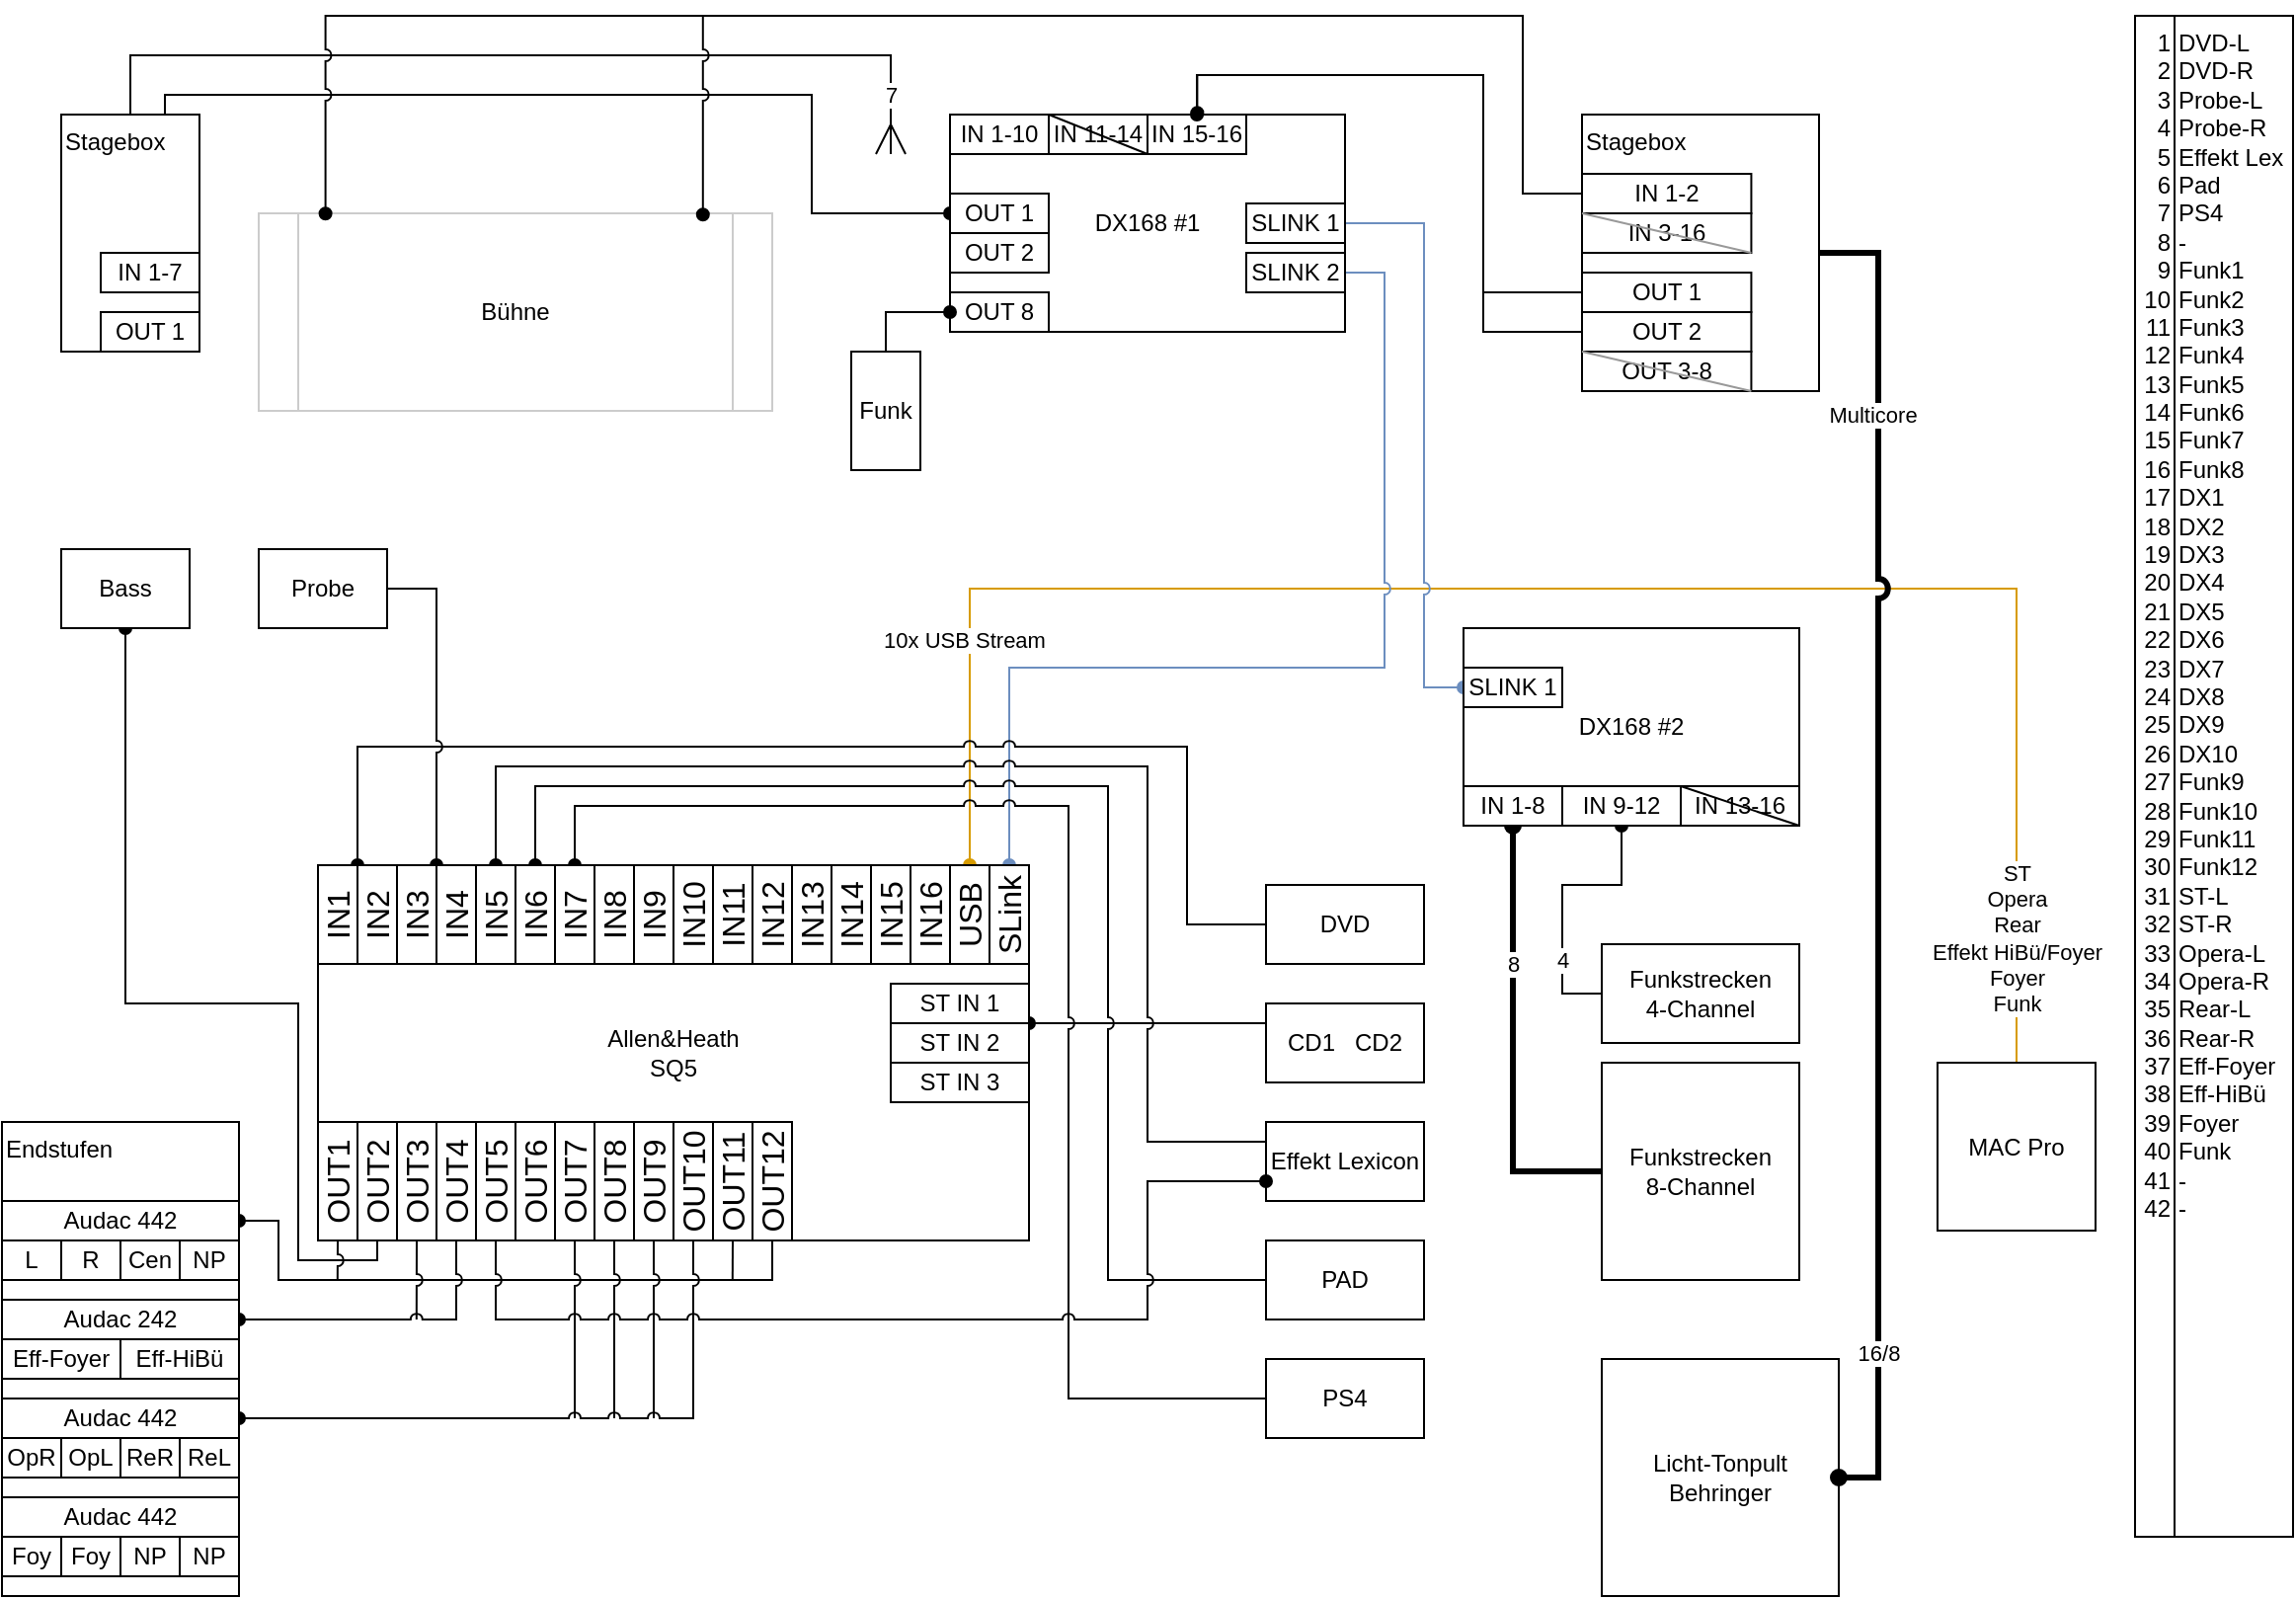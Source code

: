 <mxfile version="16.6.4" type="github">
  <diagram id="iDwHChw52MIyQ1gdxTLp" name="Page-1">
    <mxGraphModel dx="2062" dy="1122" grid="1" gridSize="10" guides="1" tooltips="1" connect="1" arrows="1" fold="1" page="1" pageScale="1" pageWidth="1169" pageHeight="827" math="0" shadow="0">
      <root>
        <mxCell id="0" />
        <mxCell id="1" parent="0" />
        <mxCell id="l0DQeBJ68RX_tayqkEdG-1" style="edgeStyle=orthogonalEdgeStyle;rounded=0;orthogonalLoop=1;jettySize=auto;html=1;exitX=0.5;exitY=1;exitDx=0;exitDy=0;endArrow=oval;endFill=1;jumpStyle=arc;entryX=1;entryY=0.5;entryDx=0;entryDy=0;" edge="1" parent="1" source="l0DQeBJ68RX_tayqkEdG-106" target="l0DQeBJ68RX_tayqkEdG-120">
          <mxGeometry relative="1" as="geometry">
            <mxPoint x="120" y="620" as="targetPoint" />
            <Array as="points">
              <mxPoint x="390" y="660" />
              <mxPoint x="140" y="660" />
              <mxPoint x="140" y="630" />
            </Array>
          </mxGeometry>
        </mxCell>
        <mxCell id="l0DQeBJ68RX_tayqkEdG-2" style="edgeStyle=orthogonalEdgeStyle;rounded=0;orthogonalLoop=1;jettySize=auto;html=1;exitX=0.5;exitY=0;exitDx=0;exitDy=0;entryX=0.5;entryY=0;entryDx=0;entryDy=0;endArrow=oval;endFill=1;fillColor=#ffe6cc;strokeColor=#d79b00;jumpStyle=arc;" edge="1" parent="1" source="l0DQeBJ68RX_tayqkEdG-22" target="l0DQeBJ68RX_tayqkEdG-94">
          <mxGeometry relative="1" as="geometry">
            <Array as="points">
              <mxPoint x="1020" y="310" />
              <mxPoint x="490" y="310" />
            </Array>
          </mxGeometry>
        </mxCell>
        <mxCell id="l0DQeBJ68RX_tayqkEdG-3" value="ST&lt;br&gt;Opera&lt;br&gt;Rear&lt;br&gt;Effekt HiBü/Foyer&lt;br&gt;Foyer&lt;br&gt;Funk" style="edgeLabel;html=1;align=center;verticalAlign=middle;resizable=0;points=[];" vertex="1" connectable="0" parent="l0DQeBJ68RX_tayqkEdG-2">
          <mxGeometry x="-0.952" y="1" relative="1" as="geometry">
            <mxPoint x="1" y="-41.55" as="offset" />
          </mxGeometry>
        </mxCell>
        <mxCell id="l0DQeBJ68RX_tayqkEdG-4" value="10x USB Stream" style="edgeLabel;html=1;align=center;verticalAlign=middle;resizable=0;points=[];" vertex="1" connectable="0" parent="l0DQeBJ68RX_tayqkEdG-2">
          <mxGeometry x="0.748" y="-3" relative="1" as="geometry">
            <mxPoint as="offset" />
          </mxGeometry>
        </mxCell>
        <mxCell id="l0DQeBJ68RX_tayqkEdG-5" style="edgeStyle=orthogonalEdgeStyle;rounded=0;orthogonalLoop=1;jettySize=auto;html=1;entryX=0.5;entryY=0;entryDx=0;entryDy=0;endArrow=oval;endFill=1;fillColor=#dae8fc;strokeColor=#6c8ebf;exitX=1;exitY=0.5;exitDx=0;exitDy=0;jumpStyle=arc;" edge="1" parent="1" source="l0DQeBJ68RX_tayqkEdG-44" target="l0DQeBJ68RX_tayqkEdG-93">
          <mxGeometry relative="1" as="geometry">
            <Array as="points">
              <mxPoint x="700" y="150" />
              <mxPoint x="700" y="350" />
              <mxPoint x="510" y="350" />
            </Array>
          </mxGeometry>
        </mxCell>
        <mxCell id="l0DQeBJ68RX_tayqkEdG-6" style="edgeStyle=orthogonalEdgeStyle;rounded=0;orthogonalLoop=1;jettySize=auto;html=1;endArrow=oval;endFill=1;fillColor=#dae8fc;strokeColor=#6c8ebf;exitX=1;exitY=0.5;exitDx=0;exitDy=0;entryX=0;entryY=0.5;entryDx=0;entryDy=0;jumpStyle=arc;" edge="1" parent="1" source="l0DQeBJ68RX_tayqkEdG-39" target="l0DQeBJ68RX_tayqkEdG-32">
          <mxGeometry relative="1" as="geometry">
            <mxPoint x="830" y="190" as="sourcePoint" />
            <mxPoint x="760" y="360" as="targetPoint" />
            <Array as="points">
              <mxPoint x="720" y="125" />
              <mxPoint x="720" y="360" />
            </Array>
          </mxGeometry>
        </mxCell>
        <mxCell id="l0DQeBJ68RX_tayqkEdG-7" style="edgeStyle=orthogonalEdgeStyle;rounded=0;orthogonalLoop=1;jettySize=auto;html=1;exitX=0;exitY=0.25;exitDx=0;exitDy=0;entryX=1;entryY=0;entryDx=0;entryDy=0;endArrow=oval;endFill=1;jumpStyle=arc;" edge="1" parent="1" source="l0DQeBJ68RX_tayqkEdG-8" target="l0DQeBJ68RX_tayqkEdG-91">
          <mxGeometry relative="1" as="geometry">
            <mxPoint x="590.0" y="520.138" as="targetPoint" />
            <Array as="points">
              <mxPoint x="550" y="530" />
              <mxPoint x="550" y="530" />
            </Array>
          </mxGeometry>
        </mxCell>
        <mxCell id="l0DQeBJ68RX_tayqkEdG-8" value="CD1&amp;nbsp; &amp;nbsp;CD2" style="rounded=0;whiteSpace=wrap;html=1;" vertex="1" parent="1">
          <mxGeometry x="640" y="520" width="80" height="40" as="geometry" />
        </mxCell>
        <mxCell id="l0DQeBJ68RX_tayqkEdG-9" style="edgeStyle=orthogonalEdgeStyle;rounded=0;orthogonalLoop=1;jettySize=auto;html=1;entryX=1;entryY=0;entryDx=0;entryDy=0;exitX=0;exitY=0.5;exitDx=0;exitDy=0;endArrow=oval;endFill=1;jumpStyle=arc;" edge="1" parent="1" source="l0DQeBJ68RX_tayqkEdG-10" target="l0DQeBJ68RX_tayqkEdG-73">
          <mxGeometry relative="1" as="geometry">
            <mxPoint x="630" y="480" as="sourcePoint" />
            <Array as="points">
              <mxPoint x="600" y="480" />
              <mxPoint x="600" y="390" />
              <mxPoint x="180" y="390" />
            </Array>
          </mxGeometry>
        </mxCell>
        <mxCell id="l0DQeBJ68RX_tayqkEdG-10" value="DVD" style="rounded=0;whiteSpace=wrap;html=1;" vertex="1" parent="1">
          <mxGeometry x="640" y="460" width="80" height="40" as="geometry" />
        </mxCell>
        <mxCell id="l0DQeBJ68RX_tayqkEdG-11" value="Licht-Tonpult&lt;br&gt;Behringer" style="rounded=0;whiteSpace=wrap;html=1;" vertex="1" parent="1">
          <mxGeometry x="810" y="700" width="120" height="120" as="geometry" />
        </mxCell>
        <mxCell id="l0DQeBJ68RX_tayqkEdG-12" style="edgeStyle=orthogonalEdgeStyle;rounded=0;orthogonalLoop=1;jettySize=auto;html=1;exitX=0.5;exitY=0;exitDx=0;exitDy=0;endArrow=ERmany;endFill=0;endSize=13;" edge="1" parent="1" source="l0DQeBJ68RX_tayqkEdG-34">
          <mxGeometry relative="1" as="geometry">
            <mxPoint x="450" y="90" as="targetPoint" />
            <Array as="points">
              <mxPoint x="65" y="40" />
              <mxPoint x="450" y="40" />
              <mxPoint x="450" y="90" />
            </Array>
          </mxGeometry>
        </mxCell>
        <mxCell id="l0DQeBJ68RX_tayqkEdG-13" value="7" style="edgeLabel;html=1;align=center;verticalAlign=middle;resizable=0;points=[];" vertex="1" connectable="0" parent="l0DQeBJ68RX_tayqkEdG-12">
          <mxGeometry x="0.91" y="-1" relative="1" as="geometry">
            <mxPoint x="1" y="-9.29" as="offset" />
          </mxGeometry>
        </mxCell>
        <mxCell id="l0DQeBJ68RX_tayqkEdG-14" style="edgeStyle=orthogonalEdgeStyle;rounded=0;orthogonalLoop=1;jettySize=auto;html=1;exitX=0.75;exitY=0;exitDx=0;exitDy=0;entryX=0;entryY=0.5;entryDx=0;entryDy=0;endArrow=oval;endFill=1;" edge="1" parent="1" source="l0DQeBJ68RX_tayqkEdG-34" target="l0DQeBJ68RX_tayqkEdG-41">
          <mxGeometry relative="1" as="geometry">
            <Array as="points">
              <mxPoint x="83" y="60" />
              <mxPoint x="410" y="60" />
              <mxPoint x="410" y="120" />
            </Array>
          </mxGeometry>
        </mxCell>
        <mxCell id="l0DQeBJ68RX_tayqkEdG-15" style="edgeStyle=orthogonalEdgeStyle;rounded=0;orthogonalLoop=1;jettySize=auto;html=1;exitX=0;exitY=0.5;exitDx=0;exitDy=0;entryX=0.5;entryY=1;entryDx=0;entryDy=0;endArrow=oval;endFill=1;strokeWidth=3;" edge="1" parent="1" source="l0DQeBJ68RX_tayqkEdG-17" target="l0DQeBJ68RX_tayqkEdG-28">
          <mxGeometry relative="1" as="geometry" />
        </mxCell>
        <mxCell id="l0DQeBJ68RX_tayqkEdG-16" value="8" style="edgeLabel;html=1;align=center;verticalAlign=middle;resizable=0;points=[];" vertex="1" connectable="0" parent="l0DQeBJ68RX_tayqkEdG-15">
          <mxGeometry x="0.368" relative="1" as="geometry">
            <mxPoint as="offset" />
          </mxGeometry>
        </mxCell>
        <mxCell id="l0DQeBJ68RX_tayqkEdG-17" value="Funkstrecken&lt;br&gt;8-Channel" style="rounded=0;whiteSpace=wrap;html=1;" vertex="1" parent="1">
          <mxGeometry x="810" y="550" width="100" height="110" as="geometry" />
        </mxCell>
        <mxCell id="l0DQeBJ68RX_tayqkEdG-18" style="edgeStyle=orthogonalEdgeStyle;rounded=0;orthogonalLoop=1;jettySize=auto;html=1;exitX=0;exitY=0.25;exitDx=0;exitDy=0;entryX=0.5;entryY=0;entryDx=0;entryDy=0;endArrow=oval;endFill=1;jumpStyle=arc;" edge="1" parent="1" source="l0DQeBJ68RX_tayqkEdG-19" target="l0DQeBJ68RX_tayqkEdG-77">
          <mxGeometry relative="1" as="geometry">
            <Array as="points">
              <mxPoint x="580" y="590" />
              <mxPoint x="580" y="400" />
              <mxPoint x="250" y="400" />
            </Array>
          </mxGeometry>
        </mxCell>
        <mxCell id="l0DQeBJ68RX_tayqkEdG-19" value="Effekt Lexicon" style="rounded=0;whiteSpace=wrap;html=1;" vertex="1" parent="1">
          <mxGeometry x="640" y="580" width="80" height="40" as="geometry" />
        </mxCell>
        <mxCell id="l0DQeBJ68RX_tayqkEdG-20" style="edgeStyle=orthogonalEdgeStyle;rounded=0;orthogonalLoop=1;jettySize=auto;html=1;exitX=0;exitY=0.5;exitDx=0;exitDy=0;endArrow=oval;endFill=1;jumpStyle=arc;entryX=0.5;entryY=0;entryDx=0;entryDy=0;" edge="1" parent="1" source="l0DQeBJ68RX_tayqkEdG-21" target="l0DQeBJ68RX_tayqkEdG-78">
          <mxGeometry relative="1" as="geometry">
            <mxPoint x="230" y="440" as="targetPoint" />
            <Array as="points">
              <mxPoint x="560" y="660" />
              <mxPoint x="560" y="410" />
              <mxPoint x="270" y="410" />
            </Array>
          </mxGeometry>
        </mxCell>
        <mxCell id="l0DQeBJ68RX_tayqkEdG-21" value="PAD" style="rounded=0;whiteSpace=wrap;html=1;" vertex="1" parent="1">
          <mxGeometry x="640" y="640" width="80" height="40" as="geometry" />
        </mxCell>
        <mxCell id="l0DQeBJ68RX_tayqkEdG-22" value="MAC Pro" style="rounded=0;whiteSpace=wrap;html=1;" vertex="1" parent="1">
          <mxGeometry x="980" y="550" width="80" height="85" as="geometry" />
        </mxCell>
        <mxCell id="l0DQeBJ68RX_tayqkEdG-23" style="edgeStyle=orthogonalEdgeStyle;rounded=0;orthogonalLoop=1;jettySize=auto;html=1;exitX=0;exitY=0.5;exitDx=0;exitDy=0;entryX=0.5;entryY=1;entryDx=0;entryDy=0;endArrow=oval;endFill=1;" edge="1" parent="1" source="l0DQeBJ68RX_tayqkEdG-25" target="l0DQeBJ68RX_tayqkEdG-29">
          <mxGeometry relative="1" as="geometry" />
        </mxCell>
        <mxCell id="l0DQeBJ68RX_tayqkEdG-24" value="4" style="edgeLabel;html=1;align=center;verticalAlign=middle;resizable=0;points=[];" vertex="1" connectable="0" parent="l0DQeBJ68RX_tayqkEdG-23">
          <mxGeometry x="-0.444" relative="1" as="geometry">
            <mxPoint as="offset" />
          </mxGeometry>
        </mxCell>
        <mxCell id="l0DQeBJ68RX_tayqkEdG-25" value="Funkstrecken&lt;br&gt;4-Channel" style="rounded=0;whiteSpace=wrap;html=1;" vertex="1" parent="1">
          <mxGeometry x="810" y="490" width="100" height="50" as="geometry" />
        </mxCell>
        <mxCell id="l0DQeBJ68RX_tayqkEdG-26" value="" style="group" vertex="1" connectable="0" parent="1">
          <mxGeometry x="740" y="330" width="170" height="100" as="geometry" />
        </mxCell>
        <mxCell id="l0DQeBJ68RX_tayqkEdG-27" value="DX168 #2" style="rounded=0;whiteSpace=wrap;html=1;" vertex="1" parent="l0DQeBJ68RX_tayqkEdG-26">
          <mxGeometry width="170" height="100" as="geometry" />
        </mxCell>
        <mxCell id="l0DQeBJ68RX_tayqkEdG-28" value="IN 1-8" style="rounded=0;whiteSpace=wrap;html=1;" vertex="1" parent="l0DQeBJ68RX_tayqkEdG-26">
          <mxGeometry y="80" width="50" height="20" as="geometry" />
        </mxCell>
        <mxCell id="l0DQeBJ68RX_tayqkEdG-29" value="IN 9-12" style="rounded=0;whiteSpace=wrap;html=1;" vertex="1" parent="l0DQeBJ68RX_tayqkEdG-26">
          <mxGeometry x="50" y="80" width="60" height="20" as="geometry" />
        </mxCell>
        <mxCell id="l0DQeBJ68RX_tayqkEdG-30" value="IN 13-16" style="rounded=0;whiteSpace=wrap;html=1;" vertex="1" parent="l0DQeBJ68RX_tayqkEdG-26">
          <mxGeometry x="110" y="80" width="60" height="20" as="geometry" />
        </mxCell>
        <mxCell id="l0DQeBJ68RX_tayqkEdG-31" value="" style="endArrow=none;html=1;exitX=1;exitY=1;exitDx=0;exitDy=0;" edge="1" parent="l0DQeBJ68RX_tayqkEdG-26" source="l0DQeBJ68RX_tayqkEdG-30">
          <mxGeometry width="50" height="50" relative="1" as="geometry">
            <mxPoint x="60" y="130" as="sourcePoint" />
            <mxPoint x="110" y="80" as="targetPoint" />
          </mxGeometry>
        </mxCell>
        <mxCell id="l0DQeBJ68RX_tayqkEdG-32" value="SLINK 1" style="rounded=0;whiteSpace=wrap;html=1;" vertex="1" parent="l0DQeBJ68RX_tayqkEdG-26">
          <mxGeometry y="20" width="50" height="20" as="geometry" />
        </mxCell>
        <mxCell id="l0DQeBJ68RX_tayqkEdG-33" value="" style="group;align=left;verticalAlign=top;" vertex="1" connectable="0" parent="1">
          <mxGeometry x="30" y="70" width="70" height="120" as="geometry" />
        </mxCell>
        <mxCell id="l0DQeBJ68RX_tayqkEdG-34" value="Stagebox" style="rounded=0;whiteSpace=wrap;html=1;align=left;verticalAlign=top;" vertex="1" parent="l0DQeBJ68RX_tayqkEdG-33">
          <mxGeometry width="70" height="120" as="geometry" />
        </mxCell>
        <mxCell id="l0DQeBJ68RX_tayqkEdG-35" value="OUT 1" style="rounded=0;whiteSpace=wrap;html=1;" vertex="1" parent="l0DQeBJ68RX_tayqkEdG-33">
          <mxGeometry x="20" y="100" width="50" height="20" as="geometry" />
        </mxCell>
        <mxCell id="l0DQeBJ68RX_tayqkEdG-36" value="IN 1-7" style="rounded=0;whiteSpace=wrap;html=1;" vertex="1" parent="l0DQeBJ68RX_tayqkEdG-33">
          <mxGeometry x="20" y="70" width="50" height="20" as="geometry" />
        </mxCell>
        <mxCell id="l0DQeBJ68RX_tayqkEdG-37" value="Bühne" style="shape=process;whiteSpace=wrap;html=1;backgroundOutline=1;size=0.077;strokeColor=#CCCCCC;" vertex="1" parent="1">
          <mxGeometry x="130" y="120" width="260" height="100" as="geometry" />
        </mxCell>
        <mxCell id="l0DQeBJ68RX_tayqkEdG-38" value="" style="group" vertex="1" connectable="0" parent="1">
          <mxGeometry x="480" y="70" width="200" height="110" as="geometry" />
        </mxCell>
        <mxCell id="l0DQeBJ68RX_tayqkEdG-39" value="DX168 #1" style="rounded=0;whiteSpace=wrap;html=1;" vertex="1" parent="l0DQeBJ68RX_tayqkEdG-38">
          <mxGeometry width="200" height="110" as="geometry" />
        </mxCell>
        <mxCell id="l0DQeBJ68RX_tayqkEdG-40" value="IN 1-10" style="rounded=0;whiteSpace=wrap;html=1;" vertex="1" parent="l0DQeBJ68RX_tayqkEdG-38">
          <mxGeometry width="50" height="20" as="geometry" />
        </mxCell>
        <mxCell id="l0DQeBJ68RX_tayqkEdG-41" value="OUT 1" style="rounded=0;whiteSpace=wrap;html=1;" vertex="1" parent="l0DQeBJ68RX_tayqkEdG-38">
          <mxGeometry y="40" width="50" height="20" as="geometry" />
        </mxCell>
        <mxCell id="l0DQeBJ68RX_tayqkEdG-42" value="OUT 2" style="rounded=0;whiteSpace=wrap;html=1;" vertex="1" parent="l0DQeBJ68RX_tayqkEdG-38">
          <mxGeometry y="60" width="50" height="20" as="geometry" />
        </mxCell>
        <mxCell id="l0DQeBJ68RX_tayqkEdG-43" value="OUT 8" style="rounded=0;whiteSpace=wrap;html=1;" vertex="1" parent="l0DQeBJ68RX_tayqkEdG-38">
          <mxGeometry y="90" width="50" height="20" as="geometry" />
        </mxCell>
        <mxCell id="l0DQeBJ68RX_tayqkEdG-44" value="SLINK 2" style="rounded=0;whiteSpace=wrap;html=1;" vertex="1" parent="l0DQeBJ68RX_tayqkEdG-38">
          <mxGeometry x="150" y="70" width="50" height="20" as="geometry" />
        </mxCell>
        <mxCell id="l0DQeBJ68RX_tayqkEdG-45" value="SLINK 1" style="rounded=0;whiteSpace=wrap;html=1;" vertex="1" parent="l0DQeBJ68RX_tayqkEdG-38">
          <mxGeometry x="150" y="45" width="50" height="20" as="geometry" />
        </mxCell>
        <mxCell id="l0DQeBJ68RX_tayqkEdG-46" value="IN 11-14" style="rounded=0;whiteSpace=wrap;html=1;" vertex="1" parent="l0DQeBJ68RX_tayqkEdG-38">
          <mxGeometry x="50" width="50" height="20" as="geometry" />
        </mxCell>
        <mxCell id="l0DQeBJ68RX_tayqkEdG-47" value="" style="endArrow=none;html=1;entryX=1;entryY=1;entryDx=0;entryDy=0;exitX=0;exitY=0;exitDx=0;exitDy=0;" edge="1" parent="l0DQeBJ68RX_tayqkEdG-38" source="l0DQeBJ68RX_tayqkEdG-46" target="l0DQeBJ68RX_tayqkEdG-46">
          <mxGeometry width="50" height="50" relative="1" as="geometry">
            <mxPoint x="80" y="-40" as="sourcePoint" />
            <mxPoint x="100" as="targetPoint" />
          </mxGeometry>
        </mxCell>
        <mxCell id="l0DQeBJ68RX_tayqkEdG-48" value="IN 15-16" style="rounded=0;whiteSpace=wrap;html=1;" vertex="1" parent="l0DQeBJ68RX_tayqkEdG-38">
          <mxGeometry x="100" width="50" height="20" as="geometry" />
        </mxCell>
        <mxCell id="l0DQeBJ68RX_tayqkEdG-49" style="edgeStyle=orthogonalEdgeStyle;rounded=0;orthogonalLoop=1;jettySize=auto;html=1;exitX=0.5;exitY=0;exitDx=0;exitDy=0;entryX=0;entryY=0.5;entryDx=0;entryDy=0;endArrow=oval;endFill=1;" edge="1" parent="1" source="l0DQeBJ68RX_tayqkEdG-50" target="l0DQeBJ68RX_tayqkEdG-43">
          <mxGeometry relative="1" as="geometry">
            <Array as="points">
              <mxPoint x="448" y="170" />
            </Array>
          </mxGeometry>
        </mxCell>
        <mxCell id="l0DQeBJ68RX_tayqkEdG-50" value="Funk" style="rounded=0;whiteSpace=wrap;html=1;align=center;" vertex="1" parent="1">
          <mxGeometry x="430" y="190" width="35" height="60" as="geometry" />
        </mxCell>
        <mxCell id="l0DQeBJ68RX_tayqkEdG-51" value="" style="group" vertex="1" connectable="0" parent="1">
          <mxGeometry x="800" y="70" width="120" height="140" as="geometry" />
        </mxCell>
        <mxCell id="l0DQeBJ68RX_tayqkEdG-52" value="Stagebox" style="rounded=0;whiteSpace=wrap;html=1;align=left;verticalAlign=top;" vertex="1" parent="l0DQeBJ68RX_tayqkEdG-51">
          <mxGeometry width="120" height="140" as="geometry" />
        </mxCell>
        <mxCell id="l0DQeBJ68RX_tayqkEdG-53" value="OUT 2" style="rounded=0;whiteSpace=wrap;html=1;" vertex="1" parent="l0DQeBJ68RX_tayqkEdG-51">
          <mxGeometry x="-0.004" y="100" width="85.714" height="20" as="geometry" />
        </mxCell>
        <mxCell id="l0DQeBJ68RX_tayqkEdG-54" value="IN 3-16" style="rounded=0;whiteSpace=wrap;html=1;" vertex="1" parent="l0DQeBJ68RX_tayqkEdG-51">
          <mxGeometry x="-0.004" y="50" width="85.714" height="20" as="geometry" />
        </mxCell>
        <mxCell id="l0DQeBJ68RX_tayqkEdG-55" value="OUT 1" style="rounded=0;whiteSpace=wrap;html=1;" vertex="1" parent="l0DQeBJ68RX_tayqkEdG-51">
          <mxGeometry x="-0.004" y="80" width="85.714" height="20" as="geometry" />
        </mxCell>
        <mxCell id="l0DQeBJ68RX_tayqkEdG-56" value="IN 1-2" style="rounded=0;whiteSpace=wrap;html=1;" vertex="1" parent="l0DQeBJ68RX_tayqkEdG-51">
          <mxGeometry x="-0.004" y="30" width="85.714" height="20" as="geometry" />
        </mxCell>
        <mxCell id="l0DQeBJ68RX_tayqkEdG-57" value="OUT 3-8" style="rounded=0;whiteSpace=wrap;html=1;" vertex="1" parent="l0DQeBJ68RX_tayqkEdG-51">
          <mxGeometry x="-0.004" y="120" width="85.714" height="20" as="geometry" />
        </mxCell>
        <mxCell id="l0DQeBJ68RX_tayqkEdG-58" value="" style="endArrow=none;html=1;strokeWidth=1;exitX=1;exitY=1;exitDx=0;exitDy=0;entryX=0;entryY=0;entryDx=0;entryDy=0;strokeColor=#999999;" edge="1" parent="l0DQeBJ68RX_tayqkEdG-51">
          <mxGeometry width="50" height="50" relative="1" as="geometry">
            <mxPoint x="85.71" y="70" as="sourcePoint" />
            <mxPoint x="-0.004" y="50" as="targetPoint" />
          </mxGeometry>
        </mxCell>
        <mxCell id="l0DQeBJ68RX_tayqkEdG-59" value="" style="endArrow=none;html=1;strokeWidth=1;exitX=1;exitY=1;exitDx=0;exitDy=0;entryX=0;entryY=0;entryDx=0;entryDy=0;strokeColor=#999999;" edge="1" parent="l0DQeBJ68RX_tayqkEdG-51">
          <mxGeometry width="50" height="50" relative="1" as="geometry">
            <mxPoint x="85.71" y="140" as="sourcePoint" />
            <mxPoint x="-0.004" y="120" as="targetPoint" />
          </mxGeometry>
        </mxCell>
        <mxCell id="l0DQeBJ68RX_tayqkEdG-60" style="edgeStyle=orthogonalEdgeStyle;rounded=0;jumpStyle=arc;orthogonalLoop=1;jettySize=auto;html=1;exitX=1;exitY=0.5;exitDx=0;exitDy=0;entryX=1;entryY=0.5;entryDx=0;entryDy=0;endArrow=oval;endFill=1;strokeWidth=3;" edge="1" parent="1" source="l0DQeBJ68RX_tayqkEdG-52" target="l0DQeBJ68RX_tayqkEdG-11">
          <mxGeometry relative="1" as="geometry">
            <Array as="points">
              <mxPoint x="950" y="140" />
              <mxPoint x="950" y="760" />
            </Array>
          </mxGeometry>
        </mxCell>
        <mxCell id="l0DQeBJ68RX_tayqkEdG-61" value="16/8" style="edgeLabel;html=1;align=center;verticalAlign=middle;resizable=0;points=[];" vertex="1" connectable="0" parent="l0DQeBJ68RX_tayqkEdG-60">
          <mxGeometry x="0.75" relative="1" as="geometry">
            <mxPoint as="offset" />
          </mxGeometry>
        </mxCell>
        <mxCell id="l0DQeBJ68RX_tayqkEdG-62" value="Multicore" style="edgeLabel;html=1;align=center;verticalAlign=middle;resizable=0;points=[];" vertex="1" connectable="0" parent="l0DQeBJ68RX_tayqkEdG-60">
          <mxGeometry x="-0.665" y="-3" relative="1" as="geometry">
            <mxPoint as="offset" />
          </mxGeometry>
        </mxCell>
        <mxCell id="l0DQeBJ68RX_tayqkEdG-63" style="edgeStyle=orthogonalEdgeStyle;rounded=0;jumpStyle=arc;orthogonalLoop=1;jettySize=auto;html=1;exitX=0;exitY=0.5;exitDx=0;exitDy=0;entryX=0.5;entryY=0;entryDx=0;entryDy=0;endArrow=oval;endFill=1;endSize=6;strokeWidth=1;" edge="1" parent="1" source="l0DQeBJ68RX_tayqkEdG-55" target="l0DQeBJ68RX_tayqkEdG-48">
          <mxGeometry relative="1" as="geometry">
            <Array as="points">
              <mxPoint x="750" y="160" />
              <mxPoint x="750" y="50" />
              <mxPoint x="605" y="50" />
            </Array>
          </mxGeometry>
        </mxCell>
        <mxCell id="l0DQeBJ68RX_tayqkEdG-64" style="edgeStyle=orthogonalEdgeStyle;rounded=0;jumpStyle=arc;orthogonalLoop=1;jettySize=auto;html=1;exitX=0;exitY=0.5;exitDx=0;exitDy=0;entryX=0.626;entryY=-0.008;entryDx=0;entryDy=0;entryPerimeter=0;endArrow=oval;endFill=1;endSize=6;strokeWidth=1;" edge="1" parent="1" source="l0DQeBJ68RX_tayqkEdG-53" target="l0DQeBJ68RX_tayqkEdG-39">
          <mxGeometry relative="1" as="geometry">
            <Array as="points">
              <mxPoint x="750" y="180" />
              <mxPoint x="750" y="50" />
              <mxPoint x="605" y="50" />
            </Array>
          </mxGeometry>
        </mxCell>
        <mxCell id="l0DQeBJ68RX_tayqkEdG-65" style="edgeStyle=orthogonalEdgeStyle;rounded=0;jumpStyle=arc;orthogonalLoop=1;jettySize=auto;html=1;exitX=0;exitY=0.5;exitDx=0;exitDy=0;entryX=0.865;entryY=0.006;entryDx=0;entryDy=0;entryPerimeter=0;endArrow=oval;endFill=1;endSize=6;strokeWidth=1;" edge="1" parent="1" source="l0DQeBJ68RX_tayqkEdG-56" target="l0DQeBJ68RX_tayqkEdG-37">
          <mxGeometry relative="1" as="geometry">
            <Array as="points">
              <mxPoint x="770" y="110" />
              <mxPoint x="770" y="20" />
              <mxPoint x="355" y="20" />
            </Array>
          </mxGeometry>
        </mxCell>
        <mxCell id="l0DQeBJ68RX_tayqkEdG-66" style="edgeStyle=orthogonalEdgeStyle;rounded=0;jumpStyle=arc;orthogonalLoop=1;jettySize=auto;html=1;exitX=0;exitY=0.5;exitDx=0;exitDy=0;entryX=0.13;entryY=0.001;entryDx=0;entryDy=0;entryPerimeter=0;endArrow=oval;endFill=1;endSize=6;strokeColor=#000000;strokeWidth=1;" edge="1" parent="1" source="l0DQeBJ68RX_tayqkEdG-56" target="l0DQeBJ68RX_tayqkEdG-37">
          <mxGeometry relative="1" as="geometry">
            <Array as="points">
              <mxPoint x="770" y="110" />
              <mxPoint x="770" y="20" />
              <mxPoint x="164" y="20" />
            </Array>
          </mxGeometry>
        </mxCell>
        <mxCell id="l0DQeBJ68RX_tayqkEdG-67" style="edgeStyle=orthogonalEdgeStyle;rounded=0;jumpStyle=arc;orthogonalLoop=1;jettySize=auto;html=1;exitX=0;exitY=0.5;exitDx=0;exitDy=0;entryX=0.5;entryY=0;entryDx=0;entryDy=0;endArrow=oval;endFill=1;endSize=6;strokeColor=#000000;strokeWidth=1;" edge="1" parent="1" source="l0DQeBJ68RX_tayqkEdG-68" target="l0DQeBJ68RX_tayqkEdG-79">
          <mxGeometry relative="1" as="geometry">
            <Array as="points">
              <mxPoint x="540" y="720" />
              <mxPoint x="540" y="420" />
              <mxPoint x="290" y="420" />
            </Array>
          </mxGeometry>
        </mxCell>
        <mxCell id="l0DQeBJ68RX_tayqkEdG-68" value="PS4" style="rounded=0;whiteSpace=wrap;html=1;" vertex="1" parent="1">
          <mxGeometry x="640" y="700" width="80" height="40" as="geometry" />
        </mxCell>
        <mxCell id="l0DQeBJ68RX_tayqkEdG-69" style="edgeStyle=orthogonalEdgeStyle;rounded=0;jumpStyle=arc;orthogonalLoop=1;jettySize=auto;html=1;exitX=1;exitY=0.5;exitDx=0;exitDy=0;entryX=0;entryY=0;entryDx=0;entryDy=0;endArrow=oval;endFill=1;endSize=6;strokeColor=#000000;strokeWidth=1;" edge="1" parent="1" source="l0DQeBJ68RX_tayqkEdG-70" target="l0DQeBJ68RX_tayqkEdG-76">
          <mxGeometry relative="1" as="geometry" />
        </mxCell>
        <mxCell id="l0DQeBJ68RX_tayqkEdG-70" value="Probe" style="rounded=0;whiteSpace=wrap;html=1;" vertex="1" parent="1">
          <mxGeometry x="130" y="290" width="65" height="40" as="geometry" />
        </mxCell>
        <mxCell id="l0DQeBJ68RX_tayqkEdG-71" value="" style="group" vertex="1" connectable="0" parent="1">
          <mxGeometry x="160" y="450" width="360" height="190" as="geometry" />
        </mxCell>
        <mxCell id="l0DQeBJ68RX_tayqkEdG-72" value="Allen&amp;amp;Heath&lt;br&gt;SQ5" style="rounded=0;whiteSpace=wrap;html=1;" vertex="1" parent="l0DQeBJ68RX_tayqkEdG-71">
          <mxGeometry width="360" height="190" as="geometry" />
        </mxCell>
        <mxCell id="l0DQeBJ68RX_tayqkEdG-73" value="&lt;font size=&quot;3&quot;&gt;IN1&lt;/font&gt;" style="rounded=0;whiteSpace=wrap;html=1;rotation=0;rotatable=1;horizontal=0;" vertex="1" parent="l0DQeBJ68RX_tayqkEdG-71">
          <mxGeometry width="20" height="50" as="geometry" />
        </mxCell>
        <mxCell id="l0DQeBJ68RX_tayqkEdG-74" value="&lt;font size=&quot;3&quot;&gt;IN2&lt;/font&gt;" style="rounded=0;whiteSpace=wrap;html=1;rotation=0;rotatable=1;horizontal=0;" vertex="1" parent="l0DQeBJ68RX_tayqkEdG-71">
          <mxGeometry x="20" width="20" height="50" as="geometry" />
        </mxCell>
        <mxCell id="l0DQeBJ68RX_tayqkEdG-75" value="&lt;font size=&quot;3&quot;&gt;IN3&lt;br&gt;&lt;/font&gt;" style="rounded=0;whiteSpace=wrap;html=1;rotation=0;rotatable=1;horizontal=0;" vertex="1" parent="l0DQeBJ68RX_tayqkEdG-71">
          <mxGeometry x="40" width="20" height="50" as="geometry" />
        </mxCell>
        <mxCell id="l0DQeBJ68RX_tayqkEdG-76" value="&lt;font size=&quot;3&quot;&gt;IN4&lt;/font&gt;" style="rounded=0;whiteSpace=wrap;html=1;rotation=0;rotatable=1;horizontal=0;" vertex="1" parent="l0DQeBJ68RX_tayqkEdG-71">
          <mxGeometry x="60" width="20" height="50" as="geometry" />
        </mxCell>
        <mxCell id="l0DQeBJ68RX_tayqkEdG-77" value="&lt;font size=&quot;3&quot;&gt;IN5&lt;br&gt;&lt;/font&gt;" style="rounded=0;whiteSpace=wrap;html=1;rotation=0;rotatable=1;horizontal=0;" vertex="1" parent="l0DQeBJ68RX_tayqkEdG-71">
          <mxGeometry x="80" width="20" height="50" as="geometry" />
        </mxCell>
        <mxCell id="l0DQeBJ68RX_tayqkEdG-78" value="&lt;font size=&quot;3&quot;&gt;IN6&lt;/font&gt;" style="rounded=0;whiteSpace=wrap;html=1;rotation=0;rotatable=1;horizontal=0;" vertex="1" parent="l0DQeBJ68RX_tayqkEdG-71">
          <mxGeometry x="100" width="20" height="50" as="geometry" />
        </mxCell>
        <mxCell id="l0DQeBJ68RX_tayqkEdG-79" value="&lt;font size=&quot;3&quot;&gt;IN7&lt;/font&gt;" style="rounded=0;whiteSpace=wrap;html=1;rotation=0;rotatable=1;horizontal=0;" vertex="1" parent="l0DQeBJ68RX_tayqkEdG-71">
          <mxGeometry x="120" width="20" height="50" as="geometry" />
        </mxCell>
        <mxCell id="l0DQeBJ68RX_tayqkEdG-80" value="&lt;font size=&quot;3&quot;&gt;IN8&lt;/font&gt;" style="rounded=0;whiteSpace=wrap;html=1;rotation=0;rotatable=1;horizontal=0;" vertex="1" parent="l0DQeBJ68RX_tayqkEdG-71">
          <mxGeometry x="140" width="20" height="50" as="geometry" />
        </mxCell>
        <mxCell id="l0DQeBJ68RX_tayqkEdG-81" value="&lt;font size=&quot;3&quot;&gt;IN9&lt;/font&gt;" style="rounded=0;whiteSpace=wrap;html=1;rotation=0;rotatable=1;horizontal=0;" vertex="1" parent="l0DQeBJ68RX_tayqkEdG-71">
          <mxGeometry x="160" width="20" height="50" as="geometry" />
        </mxCell>
        <mxCell id="l0DQeBJ68RX_tayqkEdG-82" value="&lt;font size=&quot;3&quot;&gt;IN10&lt;br&gt;&lt;/font&gt;" style="rounded=0;whiteSpace=wrap;html=1;rotation=0;rotatable=1;horizontal=0;" vertex="1" parent="l0DQeBJ68RX_tayqkEdG-71">
          <mxGeometry x="180" width="20" height="50" as="geometry" />
        </mxCell>
        <mxCell id="l0DQeBJ68RX_tayqkEdG-83" value="&lt;font size=&quot;3&quot;&gt;IN11&lt;/font&gt;" style="rounded=0;whiteSpace=wrap;html=1;rotation=0;rotatable=1;horizontal=0;" vertex="1" parent="l0DQeBJ68RX_tayqkEdG-71">
          <mxGeometry x="200" width="20" height="50" as="geometry" />
        </mxCell>
        <mxCell id="l0DQeBJ68RX_tayqkEdG-84" value="&lt;font size=&quot;3&quot;&gt;IN12&lt;/font&gt;" style="rounded=0;whiteSpace=wrap;html=1;rotation=0;rotatable=1;horizontal=0;" vertex="1" parent="l0DQeBJ68RX_tayqkEdG-71">
          <mxGeometry x="220" width="20" height="50" as="geometry" />
        </mxCell>
        <mxCell id="l0DQeBJ68RX_tayqkEdG-85" value="&lt;font size=&quot;3&quot;&gt;IN13&lt;/font&gt;" style="rounded=0;whiteSpace=wrap;html=1;rotation=0;rotatable=1;horizontal=0;" vertex="1" parent="l0DQeBJ68RX_tayqkEdG-71">
          <mxGeometry x="240" width="20" height="50" as="geometry" />
        </mxCell>
        <mxCell id="l0DQeBJ68RX_tayqkEdG-86" value="&lt;font size=&quot;3&quot;&gt;IN14&lt;br&gt;&lt;/font&gt;" style="rounded=0;whiteSpace=wrap;html=1;rotation=0;rotatable=1;horizontal=0;" vertex="1" parent="l0DQeBJ68RX_tayqkEdG-71">
          <mxGeometry x="260" width="20" height="50" as="geometry" />
        </mxCell>
        <mxCell id="l0DQeBJ68RX_tayqkEdG-87" value="&lt;font size=&quot;3&quot;&gt;IN15&lt;/font&gt;" style="rounded=0;whiteSpace=wrap;html=1;rotation=0;rotatable=1;horizontal=0;" vertex="1" parent="l0DQeBJ68RX_tayqkEdG-71">
          <mxGeometry x="280" width="20" height="50" as="geometry" />
        </mxCell>
        <mxCell id="l0DQeBJ68RX_tayqkEdG-88" value="&lt;font size=&quot;3&quot;&gt;IN16&lt;/font&gt;" style="rounded=0;whiteSpace=wrap;html=1;rotation=0;rotatable=1;horizontal=0;" vertex="1" parent="l0DQeBJ68RX_tayqkEdG-71">
          <mxGeometry x="300" width="20" height="50" as="geometry" />
        </mxCell>
        <mxCell id="l0DQeBJ68RX_tayqkEdG-89" style="edgeStyle=orthogonalEdgeStyle;rounded=0;orthogonalLoop=1;jettySize=auto;html=1;exitX=1;exitY=1;exitDx=0;exitDy=0;entryX=1;entryY=0;entryDx=0;entryDy=0;endArrow=oval;endFill=1;" edge="1" parent="l0DQeBJ68RX_tayqkEdG-71" source="l0DQeBJ68RX_tayqkEdG-90" target="l0DQeBJ68RX_tayqkEdG-91">
          <mxGeometry relative="1" as="geometry" />
        </mxCell>
        <mxCell id="l0DQeBJ68RX_tayqkEdG-90" value="ST IN 1" style="rounded=0;whiteSpace=wrap;html=1;" vertex="1" parent="l0DQeBJ68RX_tayqkEdG-71">
          <mxGeometry x="290" y="60" width="70" height="20" as="geometry" />
        </mxCell>
        <mxCell id="l0DQeBJ68RX_tayqkEdG-91" value="ST IN 2" style="rounded=0;whiteSpace=wrap;html=1;" vertex="1" parent="l0DQeBJ68RX_tayqkEdG-71">
          <mxGeometry x="290" y="80" width="70" height="20" as="geometry" />
        </mxCell>
        <mxCell id="l0DQeBJ68RX_tayqkEdG-92" value="ST IN 3" style="rounded=0;whiteSpace=wrap;html=1;" vertex="1" parent="l0DQeBJ68RX_tayqkEdG-71">
          <mxGeometry x="290" y="100" width="70" height="20" as="geometry" />
        </mxCell>
        <mxCell id="l0DQeBJ68RX_tayqkEdG-93" value="&lt;font size=&quot;3&quot;&gt;SLink&lt;/font&gt;" style="rounded=0;whiteSpace=wrap;html=1;rotation=0;rotatable=1;horizontal=0;" vertex="1" parent="l0DQeBJ68RX_tayqkEdG-71">
          <mxGeometry x="340.0" width="20" height="50" as="geometry" />
        </mxCell>
        <mxCell id="l0DQeBJ68RX_tayqkEdG-94" value="&lt;font size=&quot;3&quot;&gt;USB&lt;/font&gt;" style="rounded=0;whiteSpace=wrap;html=1;rotation=0;rotatable=1;horizontal=0;" vertex="1" parent="l0DQeBJ68RX_tayqkEdG-71">
          <mxGeometry x="320.0" width="20" height="50" as="geometry" />
        </mxCell>
        <mxCell id="l0DQeBJ68RX_tayqkEdG-95" value="&lt;font size=&quot;3&quot;&gt;OUT1&lt;/font&gt;" style="rounded=0;whiteSpace=wrap;html=1;rotation=0;rotatable=1;horizontal=0;" vertex="1" parent="l0DQeBJ68RX_tayqkEdG-71">
          <mxGeometry y="130" width="20" height="60" as="geometry" />
        </mxCell>
        <mxCell id="l0DQeBJ68RX_tayqkEdG-96" value="&lt;font size=&quot;3&quot;&gt;OUT2&lt;/font&gt;" style="rounded=0;whiteSpace=wrap;html=1;rotation=0;rotatable=1;horizontal=0;" vertex="1" parent="l0DQeBJ68RX_tayqkEdG-71">
          <mxGeometry x="20" y="130" width="20" height="60" as="geometry" />
        </mxCell>
        <mxCell id="l0DQeBJ68RX_tayqkEdG-97" value="&lt;font size=&quot;3&quot;&gt;OUT3&lt;/font&gt;" style="rounded=0;whiteSpace=wrap;html=1;rotation=0;rotatable=1;horizontal=0;" vertex="1" parent="l0DQeBJ68RX_tayqkEdG-71">
          <mxGeometry x="40" y="130" width="20" height="60" as="geometry" />
        </mxCell>
        <mxCell id="l0DQeBJ68RX_tayqkEdG-98" value="&lt;font size=&quot;3&quot;&gt;OUT4&lt;/font&gt;" style="rounded=0;whiteSpace=wrap;html=1;rotation=0;rotatable=1;horizontal=0;" vertex="1" parent="l0DQeBJ68RX_tayqkEdG-71">
          <mxGeometry x="60" y="130" width="20" height="60" as="geometry" />
        </mxCell>
        <mxCell id="l0DQeBJ68RX_tayqkEdG-99" value="&lt;font size=&quot;3&quot;&gt;OUT5&lt;/font&gt;" style="rounded=0;whiteSpace=wrap;html=1;rotation=0;rotatable=1;horizontal=0;" vertex="1" parent="l0DQeBJ68RX_tayqkEdG-71">
          <mxGeometry x="80" y="130" width="20" height="60" as="geometry" />
        </mxCell>
        <mxCell id="l0DQeBJ68RX_tayqkEdG-100" value="&lt;font size=&quot;3&quot;&gt;OUT6&lt;/font&gt;" style="rounded=0;whiteSpace=wrap;html=1;rotation=0;rotatable=1;horizontal=0;" vertex="1" parent="l0DQeBJ68RX_tayqkEdG-71">
          <mxGeometry x="100" y="130" width="20" height="60" as="geometry" />
        </mxCell>
        <mxCell id="l0DQeBJ68RX_tayqkEdG-101" value="&lt;font size=&quot;3&quot;&gt;OUT7&lt;/font&gt;" style="rounded=0;whiteSpace=wrap;html=1;rotation=0;rotatable=1;horizontal=0;" vertex="1" parent="l0DQeBJ68RX_tayqkEdG-71">
          <mxGeometry x="120" y="130" width="20" height="60" as="geometry" />
        </mxCell>
        <mxCell id="l0DQeBJ68RX_tayqkEdG-102" value="&lt;font size=&quot;3&quot;&gt;OUT8&lt;/font&gt;" style="rounded=0;whiteSpace=wrap;html=1;rotation=0;rotatable=1;horizontal=0;" vertex="1" parent="l0DQeBJ68RX_tayqkEdG-71">
          <mxGeometry x="140" y="130" width="20" height="60" as="geometry" />
        </mxCell>
        <mxCell id="l0DQeBJ68RX_tayqkEdG-103" value="&lt;font size=&quot;3&quot;&gt;OUT9&lt;/font&gt;" style="rounded=0;whiteSpace=wrap;html=1;rotation=0;rotatable=1;horizontal=0;" vertex="1" parent="l0DQeBJ68RX_tayqkEdG-71">
          <mxGeometry x="160" y="130" width="20" height="60" as="geometry" />
        </mxCell>
        <mxCell id="l0DQeBJ68RX_tayqkEdG-104" value="&lt;font size=&quot;3&quot;&gt;OUT10&lt;/font&gt;" style="rounded=0;whiteSpace=wrap;html=1;rotation=0;rotatable=1;horizontal=0;" vertex="1" parent="l0DQeBJ68RX_tayqkEdG-71">
          <mxGeometry x="180" y="130" width="20" height="60" as="geometry" />
        </mxCell>
        <mxCell id="l0DQeBJ68RX_tayqkEdG-105" value="&lt;font size=&quot;3&quot;&gt;OUT11&lt;/font&gt;" style="rounded=0;whiteSpace=wrap;html=1;rotation=0;rotatable=1;horizontal=0;" vertex="1" parent="l0DQeBJ68RX_tayqkEdG-71">
          <mxGeometry x="200" y="130" width="20" height="60" as="geometry" />
        </mxCell>
        <mxCell id="l0DQeBJ68RX_tayqkEdG-106" value="&lt;font size=&quot;3&quot;&gt;OUT12&lt;/font&gt;" style="rounded=0;whiteSpace=wrap;html=1;rotation=0;rotatable=1;horizontal=0;" vertex="1" parent="l0DQeBJ68RX_tayqkEdG-71">
          <mxGeometry x="220" y="130" width="20" height="60" as="geometry" />
        </mxCell>
        <mxCell id="l0DQeBJ68RX_tayqkEdG-107" style="edgeStyle=orthogonalEdgeStyle;rounded=0;jumpStyle=arc;orthogonalLoop=1;jettySize=auto;html=1;exitX=0.5;exitY=1;exitDx=0;exitDy=0;endArrow=oval;endFill=1;endSize=6;strokeColor=#000000;strokeWidth=1;entryX=0.5;entryY=1;entryDx=0;entryDy=0;" edge="1" parent="1" source="l0DQeBJ68RX_tayqkEdG-96" target="l0DQeBJ68RX_tayqkEdG-108">
          <mxGeometry relative="1" as="geometry">
            <mxPoint x="120" y="450" as="targetPoint" />
            <Array as="points">
              <mxPoint x="190" y="650" />
              <mxPoint x="150" y="650" />
              <mxPoint x="150" y="520" />
              <mxPoint x="62" y="520" />
            </Array>
          </mxGeometry>
        </mxCell>
        <mxCell id="l0DQeBJ68RX_tayqkEdG-108" value="Bass" style="rounded=0;whiteSpace=wrap;html=1;" vertex="1" parent="1">
          <mxGeometry x="30" y="290" width="65" height="40" as="geometry" />
        </mxCell>
        <mxCell id="l0DQeBJ68RX_tayqkEdG-109" style="edgeStyle=orthogonalEdgeStyle;rounded=0;jumpStyle=arc;orthogonalLoop=1;jettySize=auto;html=1;exitX=0.5;exitY=1;exitDx=0;exitDy=0;endArrow=none;endFill=0;endSize=6;strokeColor=#000000;strokeWidth=1;" edge="1" parent="1" source="l0DQeBJ68RX_tayqkEdG-101">
          <mxGeometry relative="1" as="geometry">
            <mxPoint x="290" y="730" as="targetPoint" />
          </mxGeometry>
        </mxCell>
        <mxCell id="l0DQeBJ68RX_tayqkEdG-110" style="edgeStyle=orthogonalEdgeStyle;rounded=0;jumpStyle=arc;orthogonalLoop=1;jettySize=auto;html=1;exitX=0.5;exitY=1;exitDx=0;exitDy=0;endArrow=none;endFill=0;endSize=6;strokeColor=#000000;strokeWidth=1;" edge="1" parent="1" source="l0DQeBJ68RX_tayqkEdG-102">
          <mxGeometry relative="1" as="geometry">
            <mxPoint x="310" y="730" as="targetPoint" />
          </mxGeometry>
        </mxCell>
        <mxCell id="l0DQeBJ68RX_tayqkEdG-111" style="edgeStyle=orthogonalEdgeStyle;rounded=0;jumpStyle=arc;orthogonalLoop=1;jettySize=auto;html=1;exitX=0.5;exitY=1;exitDx=0;exitDy=0;endArrow=none;endFill=0;endSize=6;strokeColor=#000000;strokeWidth=1;" edge="1" parent="1" source="l0DQeBJ68RX_tayqkEdG-103">
          <mxGeometry relative="1" as="geometry">
            <mxPoint x="330" y="730" as="targetPoint" />
          </mxGeometry>
        </mxCell>
        <mxCell id="l0DQeBJ68RX_tayqkEdG-112" style="edgeStyle=orthogonalEdgeStyle;rounded=0;jumpStyle=arc;orthogonalLoop=1;jettySize=auto;html=1;exitX=0.5;exitY=1;exitDx=0;exitDy=0;entryX=1;entryY=0.5;entryDx=0;entryDy=0;endArrow=oval;endFill=1;endSize=6;strokeColor=#000000;strokeWidth=1;" edge="1" parent="1" source="l0DQeBJ68RX_tayqkEdG-104" target="l0DQeBJ68RX_tayqkEdG-130">
          <mxGeometry relative="1" as="geometry" />
        </mxCell>
        <mxCell id="l0DQeBJ68RX_tayqkEdG-113" style="edgeStyle=orthogonalEdgeStyle;rounded=0;jumpStyle=arc;orthogonalLoop=1;jettySize=auto;html=1;exitX=0.5;exitY=1;exitDx=0;exitDy=0;endArrow=none;endFill=0;endSize=6;strokeColor=#000000;strokeWidth=1;" edge="1" parent="1" source="l0DQeBJ68RX_tayqkEdG-105">
          <mxGeometry relative="1" as="geometry">
            <mxPoint x="369.905" y="660" as="targetPoint" />
          </mxGeometry>
        </mxCell>
        <mxCell id="l0DQeBJ68RX_tayqkEdG-114" style="edgeStyle=orthogonalEdgeStyle;rounded=0;jumpStyle=arc;orthogonalLoop=1;jettySize=auto;html=1;exitX=0.5;exitY=1;exitDx=0;exitDy=0;endArrow=none;endFill=0;endSize=6;strokeColor=#000000;strokeWidth=1;" edge="1" parent="1" source="l0DQeBJ68RX_tayqkEdG-95">
          <mxGeometry relative="1" as="geometry">
            <mxPoint x="169.905" y="660" as="targetPoint" />
          </mxGeometry>
        </mxCell>
        <mxCell id="l0DQeBJ68RX_tayqkEdG-115" style="edgeStyle=orthogonalEdgeStyle;rounded=0;jumpStyle=arc;orthogonalLoop=1;jettySize=auto;html=1;exitX=0.5;exitY=1;exitDx=0;exitDy=0;endArrow=none;endFill=0;endSize=6;strokeColor=#000000;strokeWidth=1;" edge="1" parent="1" source="l0DQeBJ68RX_tayqkEdG-97">
          <mxGeometry relative="1" as="geometry">
            <mxPoint x="209.905" y="680" as="targetPoint" />
          </mxGeometry>
        </mxCell>
        <mxCell id="l0DQeBJ68RX_tayqkEdG-116" style="edgeStyle=orthogonalEdgeStyle;rounded=0;jumpStyle=arc;orthogonalLoop=1;jettySize=auto;html=1;exitX=0.5;exitY=1;exitDx=0;exitDy=0;entryX=1;entryY=0.5;entryDx=0;entryDy=0;endArrow=oval;endFill=1;endSize=6;strokeColor=#000000;strokeWidth=1;" edge="1" parent="1" source="l0DQeBJ68RX_tayqkEdG-98" target="l0DQeBJ68RX_tayqkEdG-126">
          <mxGeometry relative="1" as="geometry" />
        </mxCell>
        <mxCell id="l0DQeBJ68RX_tayqkEdG-117" value="" style="group" vertex="1" connectable="0" parent="1">
          <mxGeometry y="580" width="120" height="240" as="geometry" />
        </mxCell>
        <mxCell id="l0DQeBJ68RX_tayqkEdG-118" value="Endstufen" style="rounded=0;whiteSpace=wrap;html=1;labelPosition=center;verticalLabelPosition=middle;align=left;verticalAlign=top;" vertex="1" parent="l0DQeBJ68RX_tayqkEdG-117">
          <mxGeometry width="120" height="240" as="geometry" />
        </mxCell>
        <mxCell id="l0DQeBJ68RX_tayqkEdG-119" value="" style="group" vertex="1" connectable="0" parent="l0DQeBJ68RX_tayqkEdG-117">
          <mxGeometry y="40" width="120" height="40" as="geometry" />
        </mxCell>
        <mxCell id="l0DQeBJ68RX_tayqkEdG-120" value="Audac 442" style="rounded=0;whiteSpace=wrap;html=1;" vertex="1" parent="l0DQeBJ68RX_tayqkEdG-119">
          <mxGeometry width="120" height="20" as="geometry" />
        </mxCell>
        <mxCell id="l0DQeBJ68RX_tayqkEdG-121" value="L" style="rounded=0;whiteSpace=wrap;html=1;" vertex="1" parent="l0DQeBJ68RX_tayqkEdG-119">
          <mxGeometry y="20" width="30" height="20" as="geometry" />
        </mxCell>
        <mxCell id="l0DQeBJ68RX_tayqkEdG-122" value="R" style="rounded=0;whiteSpace=wrap;html=1;" vertex="1" parent="l0DQeBJ68RX_tayqkEdG-119">
          <mxGeometry x="30" y="20" width="30" height="20" as="geometry" />
        </mxCell>
        <mxCell id="l0DQeBJ68RX_tayqkEdG-123" value="Cen" style="rounded=0;whiteSpace=wrap;html=1;" vertex="1" parent="l0DQeBJ68RX_tayqkEdG-119">
          <mxGeometry x="60" y="20" width="30" height="20" as="geometry" />
        </mxCell>
        <mxCell id="l0DQeBJ68RX_tayqkEdG-124" value="NP" style="rounded=0;whiteSpace=wrap;html=1;" vertex="1" parent="l0DQeBJ68RX_tayqkEdG-119">
          <mxGeometry x="90" y="20" width="30" height="20" as="geometry" />
        </mxCell>
        <mxCell id="l0DQeBJ68RX_tayqkEdG-125" value="" style="group" vertex="1" connectable="0" parent="l0DQeBJ68RX_tayqkEdG-117">
          <mxGeometry y="90" width="120" height="40" as="geometry" />
        </mxCell>
        <mxCell id="l0DQeBJ68RX_tayqkEdG-126" value="Audac 242" style="rounded=0;whiteSpace=wrap;html=1;" vertex="1" parent="l0DQeBJ68RX_tayqkEdG-125">
          <mxGeometry width="120" height="20" as="geometry" />
        </mxCell>
        <mxCell id="l0DQeBJ68RX_tayqkEdG-127" value="Eff-Foyer" style="rounded=0;whiteSpace=wrap;html=1;" vertex="1" parent="l0DQeBJ68RX_tayqkEdG-125">
          <mxGeometry y="20" width="60" height="20" as="geometry" />
        </mxCell>
        <mxCell id="l0DQeBJ68RX_tayqkEdG-128" value="Eff-HiBü" style="rounded=0;whiteSpace=wrap;html=1;" vertex="1" parent="l0DQeBJ68RX_tayqkEdG-125">
          <mxGeometry x="60" y="20" width="60" height="20" as="geometry" />
        </mxCell>
        <mxCell id="l0DQeBJ68RX_tayqkEdG-129" value="" style="group" vertex="1" connectable="0" parent="l0DQeBJ68RX_tayqkEdG-117">
          <mxGeometry y="140" width="120" height="40" as="geometry" />
        </mxCell>
        <mxCell id="l0DQeBJ68RX_tayqkEdG-130" value="Audac 442" style="rounded=0;whiteSpace=wrap;html=1;" vertex="1" parent="l0DQeBJ68RX_tayqkEdG-129">
          <mxGeometry width="120" height="20" as="geometry" />
        </mxCell>
        <mxCell id="l0DQeBJ68RX_tayqkEdG-131" value="OpR" style="rounded=0;whiteSpace=wrap;html=1;" vertex="1" parent="l0DQeBJ68RX_tayqkEdG-129">
          <mxGeometry y="20" width="30" height="20" as="geometry" />
        </mxCell>
        <mxCell id="l0DQeBJ68RX_tayqkEdG-132" value="OpL" style="rounded=0;whiteSpace=wrap;html=1;" vertex="1" parent="l0DQeBJ68RX_tayqkEdG-129">
          <mxGeometry x="30" y="20" width="30" height="20" as="geometry" />
        </mxCell>
        <mxCell id="l0DQeBJ68RX_tayqkEdG-133" value="ReR" style="rounded=0;whiteSpace=wrap;html=1;" vertex="1" parent="l0DQeBJ68RX_tayqkEdG-129">
          <mxGeometry x="60" y="20" width="30" height="20" as="geometry" />
        </mxCell>
        <mxCell id="l0DQeBJ68RX_tayqkEdG-134" value="ReL" style="rounded=0;whiteSpace=wrap;html=1;" vertex="1" parent="l0DQeBJ68RX_tayqkEdG-129">
          <mxGeometry x="90" y="20" width="30" height="20" as="geometry" />
        </mxCell>
        <mxCell id="l0DQeBJ68RX_tayqkEdG-135" value="" style="group" vertex="1" connectable="0" parent="l0DQeBJ68RX_tayqkEdG-117">
          <mxGeometry y="190" width="120" height="40" as="geometry" />
        </mxCell>
        <mxCell id="l0DQeBJ68RX_tayqkEdG-136" value="Audac 442" style="rounded=0;whiteSpace=wrap;html=1;" vertex="1" parent="l0DQeBJ68RX_tayqkEdG-135">
          <mxGeometry width="120" height="20" as="geometry" />
        </mxCell>
        <mxCell id="l0DQeBJ68RX_tayqkEdG-137" value="Foy" style="rounded=0;whiteSpace=wrap;html=1;" vertex="1" parent="l0DQeBJ68RX_tayqkEdG-135">
          <mxGeometry y="20" width="30" height="20" as="geometry" />
        </mxCell>
        <mxCell id="l0DQeBJ68RX_tayqkEdG-138" value="Foy" style="rounded=0;whiteSpace=wrap;html=1;" vertex="1" parent="l0DQeBJ68RX_tayqkEdG-135">
          <mxGeometry x="30" y="20" width="30" height="20" as="geometry" />
        </mxCell>
        <mxCell id="l0DQeBJ68RX_tayqkEdG-139" value="NP" style="rounded=0;whiteSpace=wrap;html=1;" vertex="1" parent="l0DQeBJ68RX_tayqkEdG-135">
          <mxGeometry x="60" y="20" width="30" height="20" as="geometry" />
        </mxCell>
        <mxCell id="l0DQeBJ68RX_tayqkEdG-140" value="NP" style="rounded=0;whiteSpace=wrap;html=1;" vertex="1" parent="l0DQeBJ68RX_tayqkEdG-135">
          <mxGeometry x="90" y="20" width="30" height="20" as="geometry" />
        </mxCell>
        <mxCell id="l0DQeBJ68RX_tayqkEdG-141" style="edgeStyle=orthogonalEdgeStyle;rounded=0;jumpStyle=arc;orthogonalLoop=1;jettySize=auto;html=1;exitX=0.5;exitY=1;exitDx=0;exitDy=0;entryX=0;entryY=0.75;entryDx=0;entryDy=0;endArrow=oval;endFill=1;endSize=6;strokeColor=#000000;strokeWidth=1;" edge="1" parent="1" source="l0DQeBJ68RX_tayqkEdG-99" target="l0DQeBJ68RX_tayqkEdG-19">
          <mxGeometry relative="1" as="geometry">
            <Array as="points">
              <mxPoint x="250" y="680" />
              <mxPoint x="580" y="680" />
              <mxPoint x="580" y="610" />
            </Array>
          </mxGeometry>
        </mxCell>
        <mxCell id="l0DQeBJ68RX_tayqkEdG-142" value="" style="group" vertex="1" connectable="0" parent="1">
          <mxGeometry x="1080" y="20" width="80" height="770" as="geometry" />
        </mxCell>
        <mxCell id="l0DQeBJ68RX_tayqkEdG-143" value="1&lt;br&gt;2&lt;br&gt;3&lt;br&gt;4&lt;br&gt;5&lt;br&gt;6&lt;br&gt;7&lt;br&gt;8&lt;br&gt;9&lt;br&gt;10&lt;br&gt;11&lt;br&gt;12&lt;br&gt;13&lt;br&gt;14&lt;br&gt;15&lt;br&gt;16&lt;br&gt;17&lt;br&gt;18&lt;br&gt;19&lt;br&gt;20&lt;br&gt;21&lt;br&gt;22&lt;br&gt;23&lt;br&gt;24&lt;br&gt;25&lt;br&gt;26&lt;br&gt;27&lt;br&gt;28&lt;br&gt;29&lt;br&gt;30&lt;br&gt;31&lt;br&gt;32&lt;br&gt;33&lt;br&gt;34&lt;br&gt;35&lt;br&gt;36&lt;br&gt;37&lt;br&gt;38&lt;br&gt;39&lt;br&gt;40&lt;br&gt;41&lt;br&gt;42" style="rounded=0;whiteSpace=wrap;html=1;strokeColor=#000000;align=right;verticalAlign=top;" vertex="1" parent="l0DQeBJ68RX_tayqkEdG-142">
          <mxGeometry width="20" height="770" as="geometry" />
        </mxCell>
        <mxCell id="l0DQeBJ68RX_tayqkEdG-144" value="DVD-L&lt;br&gt;DVD-R&lt;br&gt;Probe-L&lt;br&gt;Probe-R&lt;br&gt;Effekt Lex&lt;br&gt;Pad&lt;br&gt;PS4&lt;br&gt;-&lt;br&gt;Funk1&lt;br&gt;Funk2&lt;br&gt;Funk3&lt;br&gt;Funk4&lt;br&gt;Funk5&lt;br&gt;Funk6&lt;br&gt;Funk7&lt;br&gt;Funk8&lt;br&gt;DX1&lt;br&gt;DX2&lt;br&gt;DX3&lt;br&gt;DX4&lt;br&gt;DX5&lt;br&gt;DX6&lt;br&gt;DX7&lt;br&gt;DX8&lt;br&gt;DX9&lt;br&gt;DX10&lt;br&gt;Funk9&lt;br&gt;Funk10&lt;br&gt;Funk11&lt;br&gt;Funk12&lt;br&gt;ST-L&lt;br&gt;ST-R&lt;br&gt;Opera-L&lt;br&gt;Opera-R&lt;br&gt;Rear-L&lt;br&gt;Rear-R&lt;br&gt;Eff-Foyer&lt;br&gt;Eff-HiBü&lt;br&gt;Foyer&lt;br&gt;Funk&lt;br&gt;-&lt;br&gt;-" style="rounded=0;whiteSpace=wrap;html=1;strokeColor=#000000;align=left;verticalAlign=top;" vertex="1" parent="l0DQeBJ68RX_tayqkEdG-142">
          <mxGeometry x="20" width="60" height="770" as="geometry" />
        </mxCell>
      </root>
    </mxGraphModel>
  </diagram>
</mxfile>
